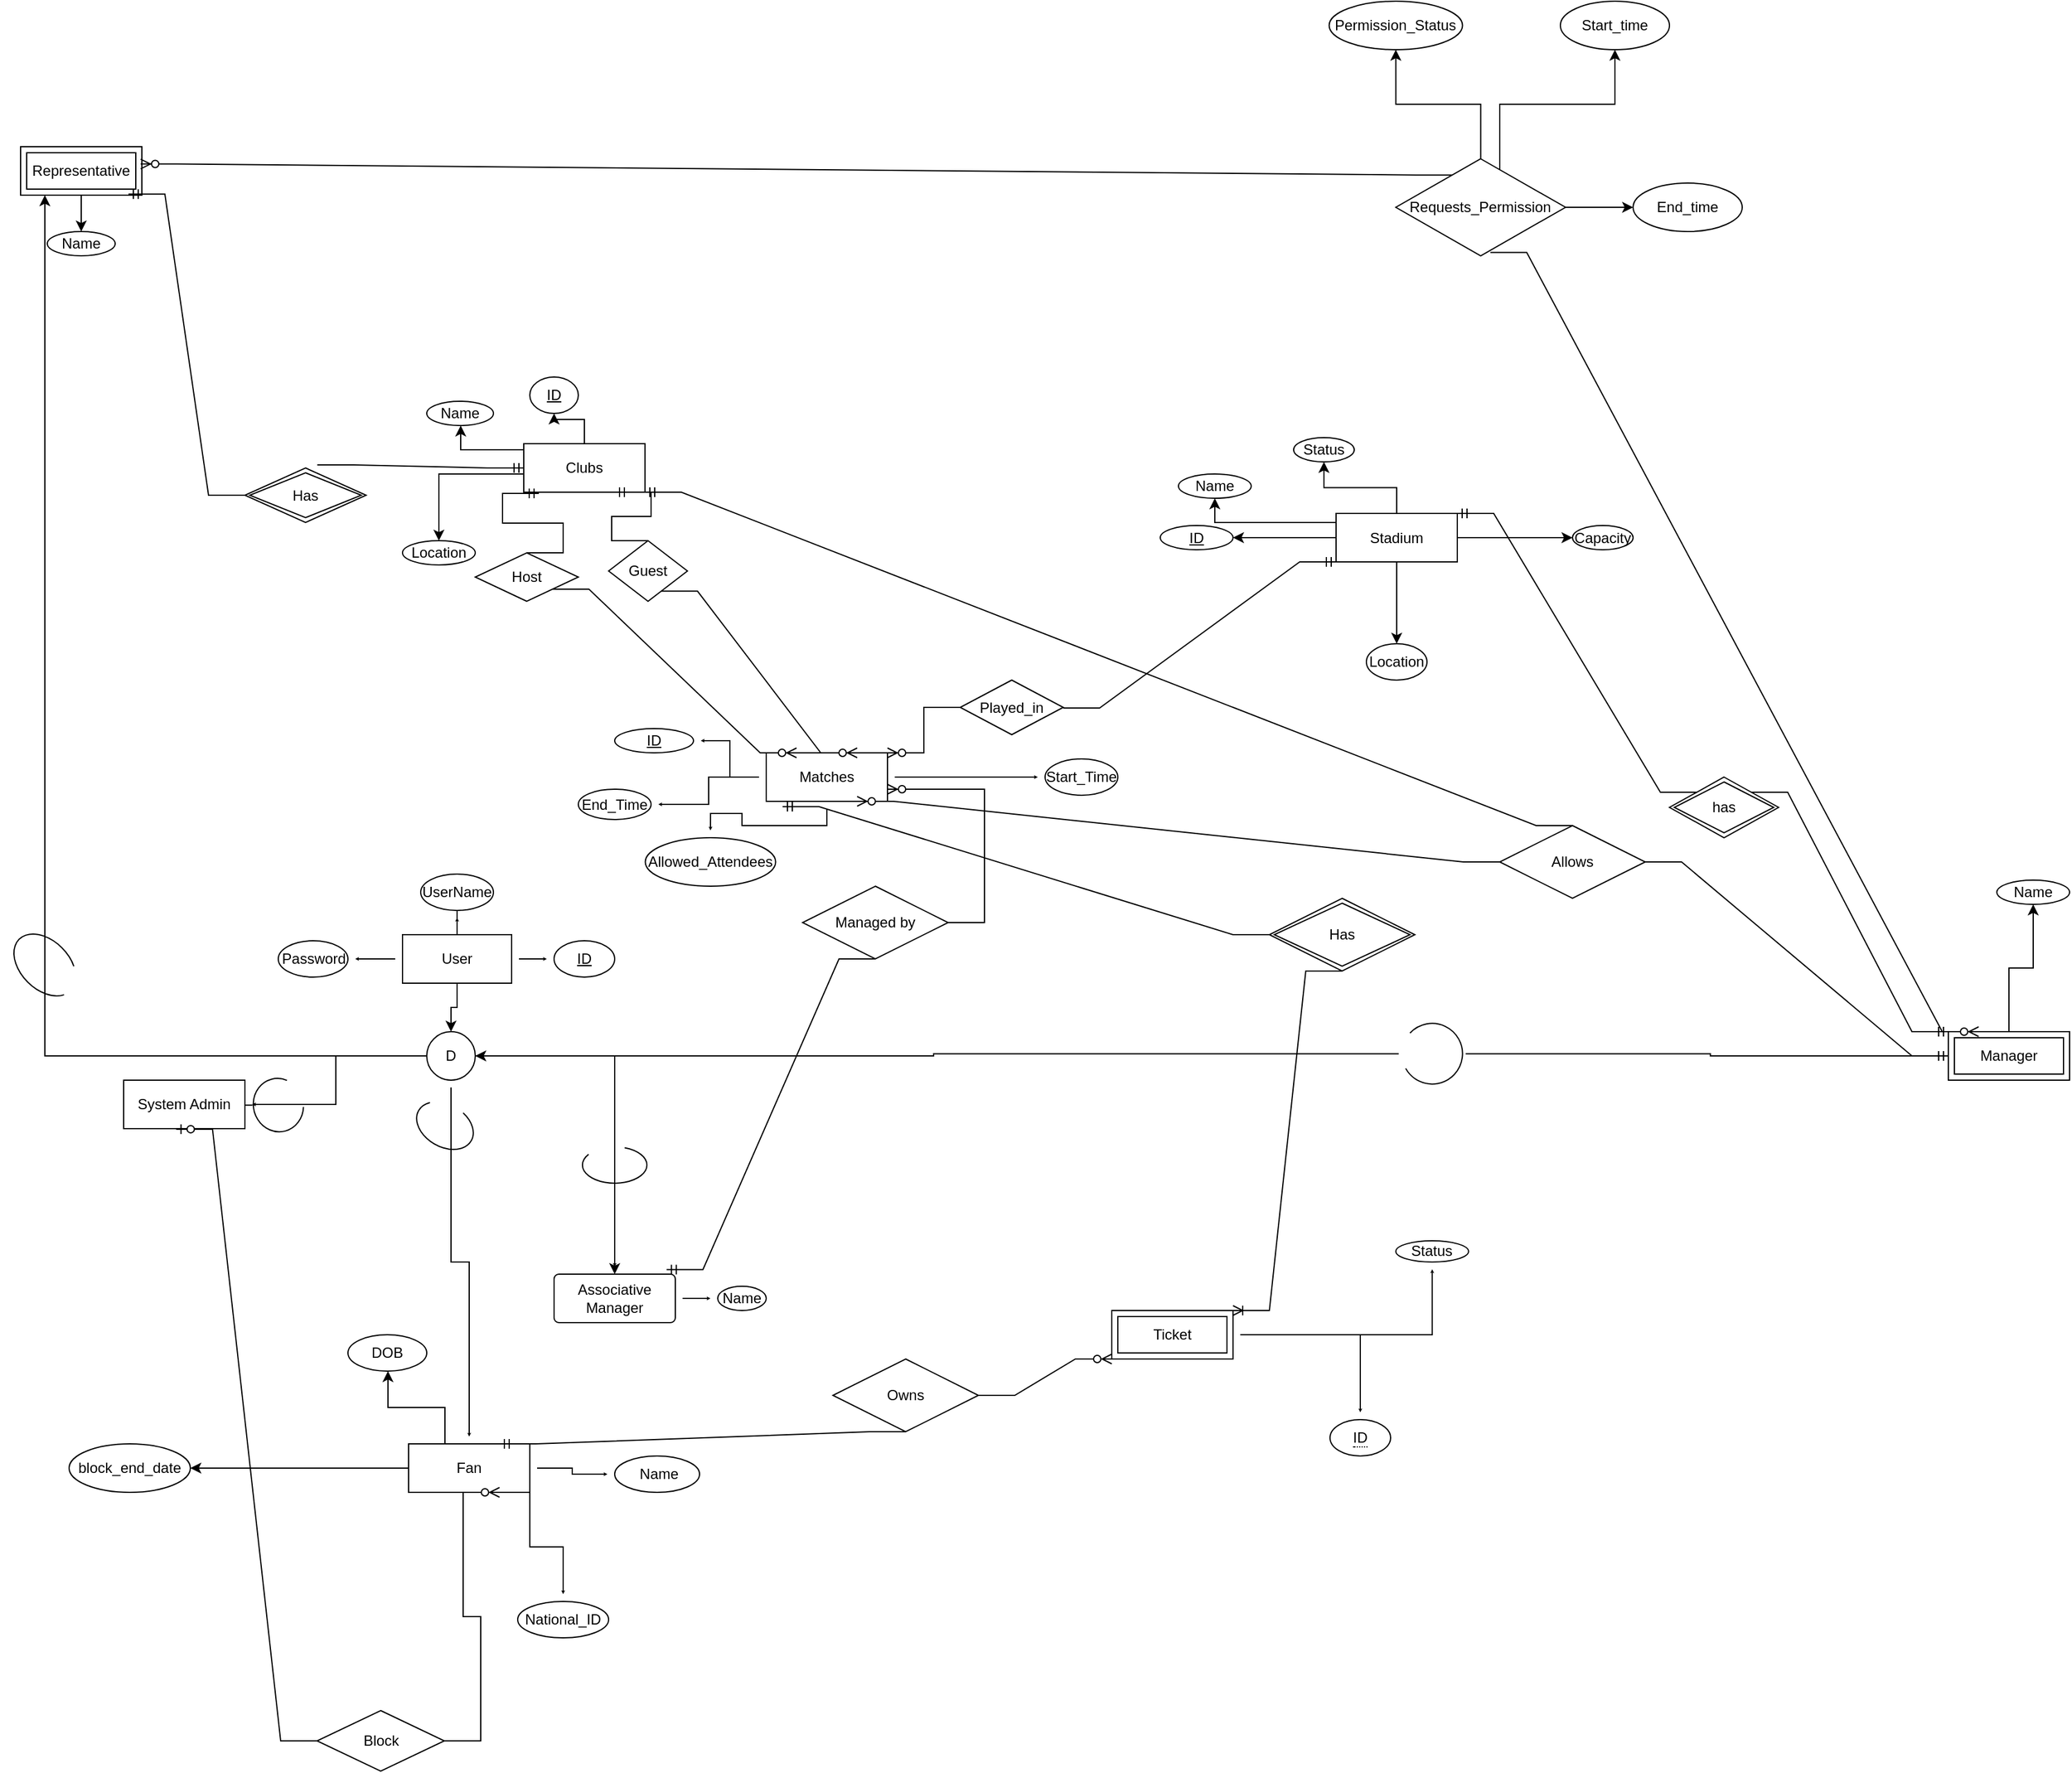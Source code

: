 <mxfile version="20.5.1" type="github">
  <diagram id="-QTC5YhXDy4I8rQjBGPy" name="Page-1">
    <mxGraphModel dx="2397" dy="1958" grid="1" gridSize="10" guides="1" tooltips="1" connect="1" arrows="1" fold="1" page="1" pageScale="1" pageWidth="827" pageHeight="1169" math="0" shadow="0">
      <root>
        <mxCell id="0" />
        <mxCell id="1" parent="0" />
        <mxCell id="gGllVryrbf8ipJSGgLWO-30" value="" style="edgeStyle=orthogonalEdgeStyle;rounded=0;orthogonalLoop=1;jettySize=auto;html=1;" parent="1" source="gGllVryrbf8ipJSGgLWO-13" target="gGllVryrbf8ipJSGgLWO-28" edge="1">
          <mxGeometry relative="1" as="geometry">
            <Array as="points">
              <mxPoint x="995" y="130" />
            </Array>
          </mxGeometry>
        </mxCell>
        <mxCell id="gGllVryrbf8ipJSGgLWO-36" value="" style="edgeStyle=orthogonalEdgeStyle;rounded=0;orthogonalLoop=1;jettySize=auto;html=1;" parent="1" source="gGllVryrbf8ipJSGgLWO-13" target="gGllVryrbf8ipJSGgLWO-33" edge="1">
          <mxGeometry relative="1" as="geometry" />
        </mxCell>
        <mxCell id="gGllVryrbf8ipJSGgLWO-41" value="" style="edgeStyle=orthogonalEdgeStyle;rounded=0;orthogonalLoop=1;jettySize=auto;html=1;" parent="1" source="gGllVryrbf8ipJSGgLWO-13" target="gGllVryrbf8ipJSGgLWO-38" edge="1">
          <mxGeometry relative="1" as="geometry" />
        </mxCell>
        <mxCell id="gGllVryrbf8ipJSGgLWO-43" value="" style="edgeStyle=orthogonalEdgeStyle;rounded=0;orthogonalLoop=1;jettySize=auto;html=1;" parent="1" source="gGllVryrbf8ipJSGgLWO-13" target="gGllVryrbf8ipJSGgLWO-42" edge="1">
          <mxGeometry relative="1" as="geometry" />
        </mxCell>
        <mxCell id="Ex0EIse3YdcYi0-qsqE2-28" value="" style="edgeStyle=orthogonalEdgeStyle;rounded=0;orthogonalLoop=1;jettySize=auto;html=1;" parent="1" source="gGllVryrbf8ipJSGgLWO-13" target="gGllVryrbf8ipJSGgLWO-32" edge="1">
          <mxGeometry relative="1" as="geometry" />
        </mxCell>
        <mxCell id="gGllVryrbf8ipJSGgLWO-13" value="Stadium" style="whiteSpace=wrap;html=1;align=center;" parent="1" vertex="1">
          <mxGeometry x="1095" y="122.5" width="100" height="40" as="geometry" />
        </mxCell>
        <mxCell id="gGllVryrbf8ipJSGgLWO-67" value="" style="edgeStyle=orthogonalEdgeStyle;rounded=0;orthogonalLoop=1;jettySize=auto;html=1;" parent="1" source="gGllVryrbf8ipJSGgLWO-14" target="gGllVryrbf8ipJSGgLWO-66" edge="1">
          <mxGeometry relative="1" as="geometry" />
        </mxCell>
        <mxCell id="gGllVryrbf8ipJSGgLWO-84" value="" style="edgeStyle=orthogonalEdgeStyle;rounded=0;orthogonalLoop=1;jettySize=auto;html=1;startSize=0;endSize=0;sourcePerimeterSpacing=6;targetPerimeterSpacing=6;" parent="1" source="gGllVryrbf8ipJSGgLWO-14" target="gGllVryrbf8ipJSGgLWO-83" edge="1">
          <mxGeometry relative="1" as="geometry" />
        </mxCell>
        <mxCell id="gGllVryrbf8ipJSGgLWO-86" value="" style="edgeStyle=orthogonalEdgeStyle;rounded=0;orthogonalLoop=1;jettySize=auto;html=1;startSize=0;endSize=0;sourcePerimeterSpacing=6;targetPerimeterSpacing=6;" parent="1" source="gGllVryrbf8ipJSGgLWO-14" target="gGllVryrbf8ipJSGgLWO-85" edge="1">
          <mxGeometry relative="1" as="geometry" />
        </mxCell>
        <mxCell id="gGllVryrbf8ipJSGgLWO-88" value="" style="edgeStyle=orthogonalEdgeStyle;rounded=0;orthogonalLoop=1;jettySize=auto;html=1;startSize=0;endSize=0;sourcePerimeterSpacing=6;targetPerimeterSpacing=6;" parent="1" source="gGllVryrbf8ipJSGgLWO-14" target="gGllVryrbf8ipJSGgLWO-87" edge="1">
          <mxGeometry relative="1" as="geometry" />
        </mxCell>
        <mxCell id="gGllVryrbf8ipJSGgLWO-14" value="User" style="whiteSpace=wrap;html=1;align=center;" parent="1" vertex="1">
          <mxGeometry x="325" y="470" width="90" height="40" as="geometry" />
        </mxCell>
        <mxCell id="gGllVryrbf8ipJSGgLWO-47" value="" style="edgeStyle=orthogonalEdgeStyle;rounded=0;orthogonalLoop=1;jettySize=auto;html=1;" parent="1" source="gGllVryrbf8ipJSGgLWO-12" target="gGllVryrbf8ipJSGgLWO-44" edge="1">
          <mxGeometry relative="1" as="geometry">
            <Array as="points">
              <mxPoint x="355" y="90" />
            </Array>
          </mxGeometry>
        </mxCell>
        <mxCell id="gGllVryrbf8ipJSGgLWO-48" value="" style="edgeStyle=orthogonalEdgeStyle;rounded=0;orthogonalLoop=1;jettySize=auto;html=1;" parent="1" source="gGllVryrbf8ipJSGgLWO-12" target="gGllVryrbf8ipJSGgLWO-45" edge="1">
          <mxGeometry relative="1" as="geometry">
            <Array as="points">
              <mxPoint x="373" y="70" />
            </Array>
          </mxGeometry>
        </mxCell>
        <mxCell id="gGllVryrbf8ipJSGgLWO-49" value="" style="edgeStyle=orthogonalEdgeStyle;rounded=0;orthogonalLoop=1;jettySize=auto;html=1;" parent="1" source="gGllVryrbf8ipJSGgLWO-12" target="gGllVryrbf8ipJSGgLWO-46" edge="1">
          <mxGeometry relative="1" as="geometry" />
        </mxCell>
        <mxCell id="gGllVryrbf8ipJSGgLWO-12" value="Clubs" style="whiteSpace=wrap;html=1;align=center;" parent="1" vertex="1">
          <mxGeometry x="425" y="65" width="100" height="40" as="geometry" />
        </mxCell>
        <mxCell id="gGllVryrbf8ipJSGgLWO-28" value="Name" style="ellipse;whiteSpace=wrap;html=1;align=center;" parent="1" vertex="1">
          <mxGeometry x="965" y="90" width="60" height="20" as="geometry" />
        </mxCell>
        <mxCell id="gGllVryrbf8ipJSGgLWO-32" value="Location" style="ellipse;whiteSpace=wrap;html=1;align=center;" parent="1" vertex="1">
          <mxGeometry x="1120" y="230" width="50" height="30" as="geometry" />
        </mxCell>
        <mxCell id="gGllVryrbf8ipJSGgLWO-33" value="ID" style="ellipse;whiteSpace=wrap;html=1;align=center;fontStyle=4;" parent="1" vertex="1">
          <mxGeometry x="950" y="132.5" width="60" height="20" as="geometry" />
        </mxCell>
        <mxCell id="gGllVryrbf8ipJSGgLWO-38" value="Capacity" style="ellipse;whiteSpace=wrap;html=1;align=center;" parent="1" vertex="1">
          <mxGeometry x="1290" y="132.5" width="50" height="20" as="geometry" />
        </mxCell>
        <mxCell id="gGllVryrbf8ipJSGgLWO-42" value="Status" style="ellipse;whiteSpace=wrap;html=1;align=center;" parent="1" vertex="1">
          <mxGeometry x="1060" y="60" width="50" height="20" as="geometry" />
        </mxCell>
        <mxCell id="gGllVryrbf8ipJSGgLWO-44" value="Location" style="ellipse;whiteSpace=wrap;html=1;align=center;" parent="1" vertex="1">
          <mxGeometry x="325" y="145" width="60" height="20" as="geometry" />
        </mxCell>
        <mxCell id="gGllVryrbf8ipJSGgLWO-45" value="Name" style="ellipse;whiteSpace=wrap;html=1;align=center;" parent="1" vertex="1">
          <mxGeometry x="345" y="30" width="55" height="20" as="geometry" />
        </mxCell>
        <mxCell id="gGllVryrbf8ipJSGgLWO-46" value="ID" style="ellipse;whiteSpace=wrap;html=1;align=center;fontStyle=4;" parent="1" vertex="1">
          <mxGeometry x="430" y="10" width="40" height="30" as="geometry" />
        </mxCell>
        <mxCell id="9b3V9Wi5WnPuCYdalmGk-65" value="" style="edgeStyle=orthogonalEdgeStyle;rounded=0;orthogonalLoop=1;jettySize=auto;html=1;" parent="1" source="gGllVryrbf8ipJSGgLWO-50" target="gGllVryrbf8ipJSGgLWO-53" edge="1">
          <mxGeometry relative="1" as="geometry" />
        </mxCell>
        <mxCell id="gGllVryrbf8ipJSGgLWO-50" value="Representative" style="shape=ext;margin=3;double=1;whiteSpace=wrap;html=1;align=center;" parent="1" vertex="1">
          <mxGeometry x="10" y="-180" width="100" height="40" as="geometry" />
        </mxCell>
        <mxCell id="gGllVryrbf8ipJSGgLWO-53" value="Name" style="ellipse;whiteSpace=wrap;html=1;align=center;" parent="1" vertex="1">
          <mxGeometry x="32" y="-110" width="56" height="20" as="geometry" />
        </mxCell>
        <mxCell id="gGllVryrbf8ipJSGgLWO-61" value="" style="edgeStyle=orthogonalEdgeStyle;rounded=0;orthogonalLoop=1;jettySize=auto;html=1;" parent="1" source="gGllVryrbf8ipJSGgLWO-57" target="gGllVryrbf8ipJSGgLWO-60" edge="1">
          <mxGeometry relative="1" as="geometry" />
        </mxCell>
        <mxCell id="9b3V9Wi5WnPuCYdalmGk-21" value="" style="edgeStyle=orthogonalEdgeStyle;rounded=0;orthogonalLoop=1;jettySize=auto;html=1;startArrow=none;" parent="1" source="9b3V9Wi5WnPuCYdalmGk-22" target="gGllVryrbf8ipJSGgLWO-66" edge="1">
          <mxGeometry relative="1" as="geometry" />
        </mxCell>
        <mxCell id="gGllVryrbf8ipJSGgLWO-57" value="Manager" style="shape=ext;margin=3;double=1;whiteSpace=wrap;html=1;align=center;" parent="1" vertex="1">
          <mxGeometry x="1600" y="550" width="100" height="40" as="geometry" />
        </mxCell>
        <mxCell id="gGllVryrbf8ipJSGgLWO-60" value="Name" style="ellipse;whiteSpace=wrap;html=1;align=center;" parent="1" vertex="1">
          <mxGeometry x="1640" y="425" width="60" height="20" as="geometry" />
        </mxCell>
        <mxCell id="gGllVryrbf8ipJSGgLWO-77" value="" style="edgeStyle=orthogonalEdgeStyle;rounded=0;orthogonalLoop=1;jettySize=auto;html=1;startSize=0;endSize=0;sourcePerimeterSpacing=6;targetPerimeterSpacing=6;" parent="1" source="gGllVryrbf8ipJSGgLWO-66" target="gGllVryrbf8ipJSGgLWO-76" edge="1">
          <mxGeometry relative="1" as="geometry" />
        </mxCell>
        <mxCell id="gGllVryrbf8ipJSGgLWO-79" value="" style="edgeStyle=orthogonalEdgeStyle;rounded=0;orthogonalLoop=1;jettySize=auto;html=1;startSize=0;endSize=0;targetPerimeterSpacing=6;startArrow=none;" parent="1" source="9b3V9Wi5WnPuCYdalmGk-28" target="gGllVryrbf8ipJSGgLWO-76" edge="1">
          <mxGeometry relative="1" as="geometry" />
        </mxCell>
        <mxCell id="gGllVryrbf8ipJSGgLWO-80" value="" style="edgeStyle=orthogonalEdgeStyle;rounded=0;orthogonalLoop=1;jettySize=auto;html=1;startSize=0;endSize=0;sourcePerimeterSpacing=6;targetPerimeterSpacing=6;" parent="1" source="gGllVryrbf8ipJSGgLWO-66" target="gGllVryrbf8ipJSGgLWO-78" edge="1">
          <mxGeometry relative="1" as="geometry" />
        </mxCell>
        <mxCell id="gGllVryrbf8ipJSGgLWO-82" value="" style="edgeStyle=orthogonalEdgeStyle;rounded=0;orthogonalLoop=1;jettySize=auto;html=1;startSize=0;endSize=0;sourcePerimeterSpacing=6;targetPerimeterSpacing=6;" parent="1" source="gGllVryrbf8ipJSGgLWO-66" target="gGllVryrbf8ipJSGgLWO-81" edge="1">
          <mxGeometry relative="1" as="geometry" />
        </mxCell>
        <mxCell id="9b3V9Wi5WnPuCYdalmGk-14" value="" style="edgeStyle=orthogonalEdgeStyle;rounded=0;orthogonalLoop=1;jettySize=auto;html=1;" parent="1" source="gGllVryrbf8ipJSGgLWO-66" target="gGllVryrbf8ipJSGgLWO-50" edge="1">
          <mxGeometry relative="1" as="geometry">
            <Array as="points">
              <mxPoint x="30" y="570" />
            </Array>
          </mxGeometry>
        </mxCell>
        <mxCell id="9b3V9Wi5WnPuCYdalmGk-15" value="" style="edgeStyle=orthogonalEdgeStyle;rounded=0;orthogonalLoop=1;jettySize=auto;html=1;" parent="1" source="gGllVryrbf8ipJSGgLWO-66" target="gGllVryrbf8ipJSGgLWO-78" edge="1">
          <mxGeometry relative="1" as="geometry" />
        </mxCell>
        <mxCell id="gGllVryrbf8ipJSGgLWO-66" value="D" style="ellipse;whiteSpace=wrap;html=1;aspect=fixed;" parent="1" vertex="1">
          <mxGeometry x="345" y="550" width="40" height="40" as="geometry" />
        </mxCell>
        <mxCell id="gGllVryrbf8ipJSGgLWO-76" value="System Admin" style="whiteSpace=wrap;html=1;align=center;" parent="1" vertex="1">
          <mxGeometry x="95" y="590" width="100" height="40" as="geometry" />
        </mxCell>
        <mxCell id="gGllVryrbf8ipJSGgLWO-90" value="" style="edgeStyle=orthogonalEdgeStyle;rounded=0;orthogonalLoop=1;jettySize=auto;html=1;startSize=0;endSize=0;sourcePerimeterSpacing=6;targetPerimeterSpacing=6;" parent="1" source="gGllVryrbf8ipJSGgLWO-78" target="gGllVryrbf8ipJSGgLWO-89" edge="1">
          <mxGeometry relative="1" as="geometry" />
        </mxCell>
        <mxCell id="gGllVryrbf8ipJSGgLWO-78" value="Associative Manager" style="rounded=1;arcSize=10;whiteSpace=wrap;html=1;align=center;" parent="1" vertex="1">
          <mxGeometry x="450" y="750" width="100" height="40" as="geometry" />
        </mxCell>
        <mxCell id="gGllVryrbf8ipJSGgLWO-96" value="" style="edgeStyle=orthogonalEdgeStyle;rounded=0;orthogonalLoop=1;jettySize=auto;html=1;startSize=0;endSize=0;sourcePerimeterSpacing=6;targetPerimeterSpacing=6;" parent="1" source="gGllVryrbf8ipJSGgLWO-81" target="gGllVryrbf8ipJSGgLWO-93" edge="1">
          <mxGeometry relative="1" as="geometry" />
        </mxCell>
        <mxCell id="gGllVryrbf8ipJSGgLWO-100" value="" style="edgeStyle=orthogonalEdgeStyle;rounded=0;orthogonalLoop=1;jettySize=auto;html=1;startSize=0;endSize=0;sourcePerimeterSpacing=6;targetPerimeterSpacing=6;exitX=1;exitY=1;exitDx=0;exitDy=0;" parent="1" source="gGllVryrbf8ipJSGgLWO-81" target="gGllVryrbf8ipJSGgLWO-94" edge="1">
          <mxGeometry relative="1" as="geometry" />
        </mxCell>
        <mxCell id="9b3V9Wi5WnPuCYdalmGk-45" value="" style="edgeStyle=orthogonalEdgeStyle;rounded=0;orthogonalLoop=1;jettySize=auto;html=1;" parent="1" source="gGllVryrbf8ipJSGgLWO-81" target="9b3V9Wi5WnPuCYdalmGk-44" edge="1">
          <mxGeometry relative="1" as="geometry" />
        </mxCell>
        <mxCell id="9b3V9Wi5WnPuCYdalmGk-47" value="" style="edgeStyle=orthogonalEdgeStyle;rounded=0;orthogonalLoop=1;jettySize=auto;html=1;" parent="1" source="gGllVryrbf8ipJSGgLWO-81" target="gGllVryrbf8ipJSGgLWO-91" edge="1">
          <mxGeometry relative="1" as="geometry">
            <Array as="points">
              <mxPoint x="360" y="860" />
              <mxPoint x="313" y="860" />
            </Array>
          </mxGeometry>
        </mxCell>
        <mxCell id="gGllVryrbf8ipJSGgLWO-81" value="Fan" style="whiteSpace=wrap;html=1;align=center;" parent="1" vertex="1">
          <mxGeometry x="330" y="890" width="100" height="40" as="geometry" />
        </mxCell>
        <mxCell id="gGllVryrbf8ipJSGgLWO-83" value="ID" style="ellipse;whiteSpace=wrap;html=1;align=center;fontStyle=4;" parent="1" vertex="1">
          <mxGeometry x="450" y="475" width="50" height="30" as="geometry" />
        </mxCell>
        <mxCell id="gGllVryrbf8ipJSGgLWO-85" value="UserName" style="ellipse;whiteSpace=wrap;html=1;align=center;" parent="1" vertex="1">
          <mxGeometry x="340" y="420" width="60" height="30" as="geometry" />
        </mxCell>
        <mxCell id="gGllVryrbf8ipJSGgLWO-87" value="Password" style="ellipse;whiteSpace=wrap;html=1;align=center;" parent="1" vertex="1">
          <mxGeometry x="222.5" y="475" width="57.5" height="30" as="geometry" />
        </mxCell>
        <mxCell id="gGllVryrbf8ipJSGgLWO-89" value="Name" style="ellipse;whiteSpace=wrap;html=1;align=center;" parent="1" vertex="1">
          <mxGeometry x="585" y="760" width="40" height="20" as="geometry" />
        </mxCell>
        <mxCell id="gGllVryrbf8ipJSGgLWO-91" value="DOB" style="ellipse;whiteSpace=wrap;html=1;align=center;" parent="1" vertex="1">
          <mxGeometry x="280" y="800" width="65" height="30" as="geometry" />
        </mxCell>
        <mxCell id="gGllVryrbf8ipJSGgLWO-93" value="&amp;nbsp;Name" style="ellipse;whiteSpace=wrap;html=1;align=center;" parent="1" vertex="1">
          <mxGeometry x="500" y="900" width="70" height="30" as="geometry" />
        </mxCell>
        <mxCell id="gGllVryrbf8ipJSGgLWO-94" value="National_ID" style="ellipse;whiteSpace=wrap;html=1;align=center;" parent="1" vertex="1">
          <mxGeometry x="420" y="1020" width="75" height="30" as="geometry" />
        </mxCell>
        <mxCell id="gGllVryrbf8ipJSGgLWO-106" value="" style="edgeStyle=orthogonalEdgeStyle;rounded=0;orthogonalLoop=1;jettySize=auto;html=1;startSize=0;endSize=0;sourcePerimeterSpacing=6;targetPerimeterSpacing=6;" parent="1" source="gGllVryrbf8ipJSGgLWO-104" target="gGllVryrbf8ipJSGgLWO-105" edge="1">
          <mxGeometry relative="1" as="geometry" />
        </mxCell>
        <mxCell id="gGllVryrbf8ipJSGgLWO-108" value="" style="edgeStyle=orthogonalEdgeStyle;rounded=0;orthogonalLoop=1;jettySize=auto;html=1;startSize=0;endSize=0;sourcePerimeterSpacing=6;targetPerimeterSpacing=6;" parent="1" source="gGllVryrbf8ipJSGgLWO-104" target="gGllVryrbf8ipJSGgLWO-107" edge="1">
          <mxGeometry relative="1" as="geometry">
            <Array as="points">
              <mxPoint x="675" y="340" />
            </Array>
          </mxGeometry>
        </mxCell>
        <mxCell id="gGllVryrbf8ipJSGgLWO-110" value="" style="edgeStyle=orthogonalEdgeStyle;rounded=0;orthogonalLoop=1;jettySize=auto;html=1;startSize=0;endSize=0;sourcePerimeterSpacing=6;targetPerimeterSpacing=6;" parent="1" source="gGllVryrbf8ipJSGgLWO-104" target="gGllVryrbf8ipJSGgLWO-109" edge="1">
          <mxGeometry relative="1" as="geometry" />
        </mxCell>
        <mxCell id="gGllVryrbf8ipJSGgLWO-112" value="" style="edgeStyle=orthogonalEdgeStyle;rounded=0;orthogonalLoop=1;jettySize=auto;html=1;startSize=0;endSize=0;sourcePerimeterSpacing=6;targetPerimeterSpacing=6;" parent="1" source="gGllVryrbf8ipJSGgLWO-104" target="gGllVryrbf8ipJSGgLWO-111" edge="1">
          <mxGeometry relative="1" as="geometry" />
        </mxCell>
        <mxCell id="gGllVryrbf8ipJSGgLWO-104" value="Matches" style="whiteSpace=wrap;html=1;align=center;" parent="1" vertex="1">
          <mxGeometry x="625" y="320" width="100" height="40" as="geometry" />
        </mxCell>
        <mxCell id="gGllVryrbf8ipJSGgLWO-105" value="ID" style="ellipse;whiteSpace=wrap;html=1;align=center;fontStyle=4;" parent="1" vertex="1">
          <mxGeometry x="500" y="300" width="65" height="20" as="geometry" />
        </mxCell>
        <mxCell id="gGllVryrbf8ipJSGgLWO-107" value="Start_Time" style="ellipse;whiteSpace=wrap;html=1;align=center;" parent="1" vertex="1">
          <mxGeometry x="855" y="325" width="60" height="30" as="geometry" />
        </mxCell>
        <mxCell id="gGllVryrbf8ipJSGgLWO-109" value="End_Time" style="ellipse;whiteSpace=wrap;html=1;align=center;" parent="1" vertex="1">
          <mxGeometry x="470" y="350" width="60" height="25" as="geometry" />
        </mxCell>
        <mxCell id="gGllVryrbf8ipJSGgLWO-111" value="Allowed_Attendees" style="ellipse;whiteSpace=wrap;html=1;align=center;" parent="1" vertex="1">
          <mxGeometry x="525.25" y="390" width="107.5" height="40" as="geometry" />
        </mxCell>
        <mxCell id="gGllVryrbf8ipJSGgLWO-115" value="" style="edgeStyle=orthogonalEdgeStyle;rounded=0;orthogonalLoop=1;jettySize=auto;html=1;startSize=0;endSize=0;sourcePerimeterSpacing=6;targetPerimeterSpacing=6;" parent="1" source="gGllVryrbf8ipJSGgLWO-113" target="gGllVryrbf8ipJSGgLWO-114" edge="1">
          <mxGeometry relative="1" as="geometry" />
        </mxCell>
        <mxCell id="gGllVryrbf8ipJSGgLWO-117" value="" style="edgeStyle=orthogonalEdgeStyle;rounded=0;orthogonalLoop=1;jettySize=auto;html=1;startSize=0;endSize=0;sourcePerimeterSpacing=6;targetPerimeterSpacing=6;" parent="1" source="gGllVryrbf8ipJSGgLWO-113" target="gGllVryrbf8ipJSGgLWO-116" edge="1">
          <mxGeometry relative="1" as="geometry" />
        </mxCell>
        <mxCell id="gGllVryrbf8ipJSGgLWO-113" value="Ticket" style="shape=ext;margin=3;double=1;whiteSpace=wrap;html=1;align=center;" parent="1" vertex="1">
          <mxGeometry x="910" y="780" width="100" height="40" as="geometry" />
        </mxCell>
        <mxCell id="gGllVryrbf8ipJSGgLWO-114" value="&lt;span style=&quot;border-bottom: 1px dotted&quot;&gt;ID&lt;/span&gt;" style="ellipse;whiteSpace=wrap;html=1;align=center;" parent="1" vertex="1">
          <mxGeometry x="1090" y="870" width="50" height="30" as="geometry" />
        </mxCell>
        <mxCell id="gGllVryrbf8ipJSGgLWO-116" value="Status" style="ellipse;whiteSpace=wrap;html=1;align=center;" parent="1" vertex="1">
          <mxGeometry x="1144.29" y="722.5" width="60" height="17.5" as="geometry" />
        </mxCell>
        <mxCell id="Ex0EIse3YdcYi0-qsqE2-4" value="" style="edgeStyle=entityRelationEdgeStyle;fontSize=12;html=1;endArrow=ERzeroToMany;startArrow=none;rounded=0;entryX=1;entryY=0.75;entryDx=0;entryDy=0;" parent="1" source="gGllVryrbf8ipJSGgLWO-118" target="gGllVryrbf8ipJSGgLWO-104" edge="1">
          <mxGeometry width="100" height="100" relative="1" as="geometry">
            <mxPoint x="775" y="600" as="sourcePoint" />
            <mxPoint x="795" y="360" as="targetPoint" />
          </mxGeometry>
        </mxCell>
        <mxCell id="gGllVryrbf8ipJSGgLWO-118" value="Managed by" style="shape=rhombus;perimeter=rhombusPerimeter;whiteSpace=wrap;html=1;align=center;" parent="1" vertex="1">
          <mxGeometry x="655" y="430" width="120" height="60" as="geometry" />
        </mxCell>
        <mxCell id="Ex0EIse3YdcYi0-qsqE2-5" value="" style="edgeStyle=entityRelationEdgeStyle;fontSize=12;html=1;endArrow=none;startArrow=ERmandOne;rounded=0;entryX=0.5;entryY=1;entryDx=0;entryDy=0;exitX=0.928;exitY=-0.094;exitDx=0;exitDy=0;exitPerimeter=0;" parent="1" source="gGllVryrbf8ipJSGgLWO-78" target="gGllVryrbf8ipJSGgLWO-118" edge="1">
          <mxGeometry width="100" height="100" relative="1" as="geometry">
            <mxPoint x="500" y="750" as="sourcePoint" />
            <mxPoint x="464" y="301.25" as="targetPoint" />
          </mxGeometry>
        </mxCell>
        <mxCell id="Ex0EIse3YdcYi0-qsqE2-30" value="Played_in" style="shape=rhombus;perimeter=rhombusPerimeter;whiteSpace=wrap;html=1;align=center;" parent="1" vertex="1">
          <mxGeometry x="785" y="260" width="85" height="45" as="geometry" />
        </mxCell>
        <mxCell id="Ex0EIse3YdcYi0-qsqE2-31" value="" style="edgeStyle=entityRelationEdgeStyle;fontSize=12;html=1;endArrow=ERzeroToMany;endFill=1;rounded=0;exitX=0;exitY=0.5;exitDx=0;exitDy=0;entryX=1;entryY=0;entryDx=0;entryDy=0;" parent="1" source="Ex0EIse3YdcYi0-qsqE2-30" target="gGllVryrbf8ipJSGgLWO-104" edge="1">
          <mxGeometry width="100" height="100" relative="1" as="geometry">
            <mxPoint x="725" y="325" as="sourcePoint" />
            <mxPoint x="825" y="225" as="targetPoint" />
          </mxGeometry>
        </mxCell>
        <mxCell id="Ex0EIse3YdcYi0-qsqE2-33" value="" style="edgeStyle=entityRelationEdgeStyle;fontSize=12;html=1;endArrow=ERmandOne;rounded=0;entryX=0;entryY=1;entryDx=0;entryDy=0;" parent="1" target="gGllVryrbf8ipJSGgLWO-13" edge="1">
          <mxGeometry width="100" height="100" relative="1" as="geometry">
            <mxPoint x="870" y="283" as="sourcePoint" />
            <mxPoint x="1080" y="-7" as="targetPoint" />
          </mxGeometry>
        </mxCell>
        <mxCell id="Ex0EIse3YdcYi0-qsqE2-36" value="" style="edgeStyle=entityRelationEdgeStyle;fontSize=12;html=1;endArrow=ERmandOne;startArrow=none;rounded=0;entryX=0;entryY=0.5;entryDx=0;entryDy=0;exitX=0.597;exitY=-0.056;exitDx=0;exitDy=0;exitPerimeter=0;" parent="1" source="Ex0EIse3YdcYi0-qsqE2-35" target="gGllVryrbf8ipJSGgLWO-12" edge="1">
          <mxGeometry width="100" height="100" relative="1" as="geometry">
            <mxPoint x="200" y="140" as="sourcePoint" />
            <mxPoint x="300" y="40" as="targetPoint" />
          </mxGeometry>
        </mxCell>
        <mxCell id="Ex0EIse3YdcYi0-qsqE2-37" style="edgeStyle=orthogonalEdgeStyle;rounded=0;orthogonalLoop=1;jettySize=auto;html=1;exitX=0.5;exitY=1;exitDx=0;exitDy=0;" parent="1" source="Ex0EIse3YdcYi0-qsqE2-35" target="Ex0EIse3YdcYi0-qsqE2-35" edge="1">
          <mxGeometry relative="1" as="geometry" />
        </mxCell>
        <mxCell id="Ex0EIse3YdcYi0-qsqE2-35" value="Has" style="shape=rhombus;double=1;perimeter=rhombusPerimeter;whiteSpace=wrap;html=1;align=center;" parent="1" vertex="1">
          <mxGeometry x="195" y="85" width="100" height="45" as="geometry" />
        </mxCell>
        <mxCell id="Ex0EIse3YdcYi0-qsqE2-38" value="" style="edgeStyle=entityRelationEdgeStyle;fontSize=12;html=1;endArrow=none;startArrow=ERmandOne;rounded=0;entryX=0;entryY=0.5;entryDx=0;entryDy=0;exitX=0.89;exitY=0.978;exitDx=0;exitDy=0;exitPerimeter=0;" parent="1" source="gGllVryrbf8ipJSGgLWO-50" target="Ex0EIse3YdcYi0-qsqE2-35" edge="1">
          <mxGeometry width="100" height="100" relative="1" as="geometry">
            <mxPoint x="70" y="-190" as="sourcePoint" />
            <mxPoint x="425" y="85" as="targetPoint" />
          </mxGeometry>
        </mxCell>
        <mxCell id="Ex0EIse3YdcYi0-qsqE2-46" value="" style="edgeStyle=entityRelationEdgeStyle;fontSize=12;html=1;endArrow=ERmandOne;startArrow=none;rounded=0;entryX=1;entryY=0;entryDx=0;entryDy=0;exitX=0;exitY=0;exitDx=0;exitDy=0;" parent="1" source="Ex0EIse3YdcYi0-qsqE2-39" target="gGllVryrbf8ipJSGgLWO-13" edge="1">
          <mxGeometry width="100" height="100" relative="1" as="geometry">
            <mxPoint x="1020" y="130" as="sourcePoint" />
            <mxPoint x="1120" y="30" as="targetPoint" />
          </mxGeometry>
        </mxCell>
        <mxCell id="Ex0EIse3YdcYi0-qsqE2-39" value="has" style="shape=rhombus;double=1;perimeter=rhombusPerimeter;whiteSpace=wrap;html=1;align=center;" parent="1" vertex="1">
          <mxGeometry x="1370" y="340" width="90" height="50" as="geometry" />
        </mxCell>
        <mxCell id="Ex0EIse3YdcYi0-qsqE2-47" value="" style="edgeStyle=entityRelationEdgeStyle;fontSize=12;html=1;endArrow=none;startArrow=ERmandOne;rounded=0;entryX=1;entryY=0;entryDx=0;entryDy=0;exitX=0;exitY=0;exitDx=0;exitDy=0;" parent="1" source="gGllVryrbf8ipJSGgLWO-57" target="Ex0EIse3YdcYi0-qsqE2-39" edge="1">
          <mxGeometry width="100" height="100" relative="1" as="geometry">
            <mxPoint x="960" y="210" as="sourcePoint" />
            <mxPoint x="775" y="20" as="targetPoint" />
          </mxGeometry>
        </mxCell>
        <mxCell id="Ex0EIse3YdcYi0-qsqE2-48" value="Allows" style="shape=rhombus;perimeter=rhombusPerimeter;whiteSpace=wrap;html=1;align=center;" parent="1" vertex="1">
          <mxGeometry x="1230" y="380" width="120" height="60" as="geometry" />
        </mxCell>
        <mxCell id="Ex0EIse3YdcYi0-qsqE2-51" value="" style="edgeStyle=entityRelationEdgeStyle;fontSize=12;html=1;endArrow=ERmandOne;rounded=0;entryX=1;entryY=1;entryDx=0;entryDy=0;exitX=0.5;exitY=0;exitDx=0;exitDy=0;" parent="1" source="Ex0EIse3YdcYi0-qsqE2-48" target="gGllVryrbf8ipJSGgLWO-12" edge="1">
          <mxGeometry width="100" height="100" relative="1" as="geometry">
            <mxPoint x="780" y="240" as="sourcePoint" />
            <mxPoint x="880" y="140" as="targetPoint" />
          </mxGeometry>
        </mxCell>
        <mxCell id="Ex0EIse3YdcYi0-qsqE2-56" style="edgeStyle=orthogonalEdgeStyle;rounded=0;orthogonalLoop=1;jettySize=auto;html=1;exitX=0.5;exitY=1;exitDx=0;exitDy=0;" parent="1" edge="1">
          <mxGeometry relative="1" as="geometry">
            <mxPoint x="640" y="287.5" as="sourcePoint" />
            <mxPoint x="640" y="287.5" as="targetPoint" />
          </mxGeometry>
        </mxCell>
        <mxCell id="Ex0EIse3YdcYi0-qsqE2-61" value="" style="edgeStyle=entityRelationEdgeStyle;fontSize=12;html=1;endArrow=ERzeroToMany;endFill=1;rounded=0;entryX=0.75;entryY=1;entryDx=0;entryDy=0;exitX=0;exitY=0.5;exitDx=0;exitDy=0;" parent="1" source="Ex0EIse3YdcYi0-qsqE2-48" target="gGllVryrbf8ipJSGgLWO-104" edge="1">
          <mxGeometry width="100" height="100" relative="1" as="geometry">
            <mxPoint x="727" y="470" as="sourcePoint" />
            <mxPoint x="827" y="370" as="targetPoint" />
          </mxGeometry>
        </mxCell>
        <mxCell id="Ex0EIse3YdcYi0-qsqE2-63" value="" style="edgeStyle=entityRelationEdgeStyle;fontSize=12;html=1;endArrow=ERmandOne;rounded=0;entryX=0;entryY=0.5;entryDx=0;entryDy=0;" parent="1" source="Ex0EIse3YdcYi0-qsqE2-48" target="gGllVryrbf8ipJSGgLWO-57" edge="1">
          <mxGeometry width="100" height="100" relative="1" as="geometry">
            <mxPoint x="886.5" y="270" as="sourcePoint" />
            <mxPoint x="943.5" y="250" as="targetPoint" />
          </mxGeometry>
        </mxCell>
        <mxCell id="Ex0EIse3YdcYi0-qsqE2-67" value="" style="edgeStyle=entityRelationEdgeStyle;fontSize=12;html=1;endArrow=ERoneToMany;startArrow=none;rounded=0;exitX=0.5;exitY=1;exitDx=0;exitDy=0;entryX=1;entryY=0;entryDx=0;entryDy=0;" parent="1" source="Ex0EIse3YdcYi0-qsqE2-65" target="gGllVryrbf8ipJSGgLWO-113" edge="1">
          <mxGeometry width="100" height="100" relative="1" as="geometry">
            <mxPoint x="700" y="580" as="sourcePoint" />
            <mxPoint x="920" y="820" as="targetPoint" />
          </mxGeometry>
        </mxCell>
        <mxCell id="Ex0EIse3YdcYi0-qsqE2-65" value="Has" style="shape=rhombus;double=1;perimeter=rhombusPerimeter;whiteSpace=wrap;html=1;align=center;" parent="1" vertex="1">
          <mxGeometry x="1040" y="440" width="120" height="60" as="geometry" />
        </mxCell>
        <mxCell id="Ex0EIse3YdcYi0-qsqE2-68" value="" style="edgeStyle=entityRelationEdgeStyle;fontSize=12;html=1;endArrow=none;startArrow=ERmandOne;rounded=0;entryX=0;entryY=0.5;entryDx=0;entryDy=0;exitX=0.135;exitY=1.11;exitDx=0;exitDy=0;exitPerimeter=0;" parent="1" source="gGllVryrbf8ipJSGgLWO-104" target="Ex0EIse3YdcYi0-qsqE2-65" edge="1">
          <mxGeometry width="100" height="100" relative="1" as="geometry">
            <mxPoint x="473.5" y="309.4" as="sourcePoint" />
            <mxPoint x="980" y="410" as="targetPoint" />
          </mxGeometry>
        </mxCell>
        <mxCell id="Ex0EIse3YdcYi0-qsqE2-70" value="" style="edgeStyle=entityRelationEdgeStyle;fontSize=12;html=1;endArrow=ERzeroToMany;startArrow=none;rounded=0;entryX=0;entryY=1;entryDx=0;entryDy=0;" parent="1" source="Ex0EIse3YdcYi0-qsqE2-69" target="gGllVryrbf8ipJSGgLWO-113" edge="1">
          <mxGeometry width="100" height="100" relative="1" as="geometry">
            <mxPoint x="400" y="700" as="sourcePoint" />
            <mxPoint x="850" y="530" as="targetPoint" />
          </mxGeometry>
        </mxCell>
        <mxCell id="Ex0EIse3YdcYi0-qsqE2-69" value="Owns" style="shape=rhombus;perimeter=rhombusPerimeter;whiteSpace=wrap;html=1;align=center;" parent="1" vertex="1">
          <mxGeometry x="680" y="820" width="120" height="60" as="geometry" />
        </mxCell>
        <mxCell id="Ex0EIse3YdcYi0-qsqE2-71" value="" style="edgeStyle=entityRelationEdgeStyle;fontSize=12;html=1;endArrow=none;startArrow=ERmandOne;rounded=0;entryX=0.5;entryY=1;entryDx=0;entryDy=0;exitX=0.75;exitY=0;exitDx=0;exitDy=0;" parent="1" source="gGllVryrbf8ipJSGgLWO-81" target="Ex0EIse3YdcYi0-qsqE2-69" edge="1">
          <mxGeometry width="100" height="100" relative="1" as="geometry">
            <mxPoint x="400" y="700" as="sourcePoint" />
            <mxPoint x="980" y="430" as="targetPoint" />
          </mxGeometry>
        </mxCell>
        <mxCell id="Ex0EIse3YdcYi0-qsqE2-74" value="Permission_Status" style="ellipse;whiteSpace=wrap;html=1;align=center;" parent="1" vertex="1">
          <mxGeometry x="1089.29" y="-300" width="110" height="40" as="geometry" />
        </mxCell>
        <mxCell id="Ex0EIse3YdcYi0-qsqE2-76" value="" style="edgeStyle=entityRelationEdgeStyle;fontSize=12;html=1;endArrow=ERzeroToMany;endFill=1;startArrow=none;rounded=0;entryX=0.25;entryY=0;entryDx=0;entryDy=0;exitX=0.557;exitY=0.966;exitDx=0;exitDy=0;exitPerimeter=0;" parent="1" source="Ex0EIse3YdcYi0-qsqE2-73" target="gGllVryrbf8ipJSGgLWO-57" edge="1">
          <mxGeometry width="100" height="100" relative="1" as="geometry">
            <mxPoint x="160" y="-60" as="sourcePoint" />
            <mxPoint x="1180" y="-60" as="targetPoint" />
          </mxGeometry>
        </mxCell>
        <mxCell id="Ex0EIse3YdcYi0-qsqE2-78" value="" style="edgeStyle=orthogonalEdgeStyle;rounded=0;orthogonalLoop=1;jettySize=auto;html=1;" parent="1" source="Ex0EIse3YdcYi0-qsqE2-73" target="Ex0EIse3YdcYi0-qsqE2-74" edge="1">
          <mxGeometry relative="1" as="geometry" />
        </mxCell>
        <mxCell id="f9ocBkbrwFCw9ClZZ6c2-7" value="" style="edgeStyle=orthogonalEdgeStyle;rounded=0;orthogonalLoop=1;jettySize=auto;html=1;" edge="1" parent="1" source="Ex0EIse3YdcYi0-qsqE2-73" target="f9ocBkbrwFCw9ClZZ6c2-2">
          <mxGeometry relative="1" as="geometry" />
        </mxCell>
        <mxCell id="f9ocBkbrwFCw9ClZZ6c2-8" value="" style="edgeStyle=orthogonalEdgeStyle;rounded=0;orthogonalLoop=1;jettySize=auto;html=1;" edge="1" parent="1" source="Ex0EIse3YdcYi0-qsqE2-73" target="f9ocBkbrwFCw9ClZZ6c2-1">
          <mxGeometry relative="1" as="geometry">
            <Array as="points">
              <mxPoint x="1230" y="-215" />
              <mxPoint x="1325" y="-215" />
            </Array>
          </mxGeometry>
        </mxCell>
        <mxCell id="Ex0EIse3YdcYi0-qsqE2-73" value="Requests_Permission" style="shape=rhombus;perimeter=rhombusPerimeter;whiteSpace=wrap;html=1;align=center;" parent="1" vertex="1">
          <mxGeometry x="1144.29" y="-170" width="140" height="80" as="geometry" />
        </mxCell>
        <mxCell id="Ex0EIse3YdcYi0-qsqE2-77" value="" style="edgeStyle=entityRelationEdgeStyle;fontSize=12;html=1;endArrow=none;endFill=1;startArrow=ERzeroToMany;rounded=0;entryX=0.25;entryY=0;entryDx=0;entryDy=0;exitX=0.99;exitY=0.357;exitDx=0;exitDy=0;exitPerimeter=0;" parent="1" source="gGllVryrbf8ipJSGgLWO-50" target="Ex0EIse3YdcYi0-qsqE2-73" edge="1">
          <mxGeometry width="100" height="100" relative="1" as="geometry">
            <mxPoint x="30" y="-180" as="sourcePoint" />
            <mxPoint x="985" y="210" as="targetPoint" />
          </mxGeometry>
        </mxCell>
        <mxCell id="Ex0EIse3YdcYi0-qsqE2-81" value="" style="edgeStyle=entityRelationEdgeStyle;fontSize=12;html=1;endArrow=ERzeroToMany;startArrow=none;rounded=0;exitX=1;exitY=0.5;exitDx=0;exitDy=0;entryX=0.75;entryY=1;entryDx=0;entryDy=0;" parent="1" source="Ex0EIse3YdcYi0-qsqE2-79" target="gGllVryrbf8ipJSGgLWO-81" edge="1">
          <mxGeometry width="100" height="100" relative="1" as="geometry">
            <mxPoint x="195" y="930" as="sourcePoint" />
            <mxPoint x="410" y="880" as="targetPoint" />
          </mxGeometry>
        </mxCell>
        <mxCell id="Ex0EIse3YdcYi0-qsqE2-79" value="Block" style="shape=rhombus;perimeter=rhombusPerimeter;whiteSpace=wrap;html=1;align=center;" parent="1" vertex="1">
          <mxGeometry x="254.5" y="1110" width="105" height="50" as="geometry" />
        </mxCell>
        <mxCell id="9b3V9Wi5WnPuCYdalmGk-7" value="" style="edgeStyle=entityRelationEdgeStyle;fontSize=12;html=1;endArrow=ERzeroToMany;startArrow=none;rounded=0;entryX=0.25;entryY=0;entryDx=0;entryDy=0;exitX=0;exitY=0;exitDx=0;exitDy=0;" parent="1" source="9b3V9Wi5WnPuCYdalmGk-1" target="gGllVryrbf8ipJSGgLWO-104" edge="1">
          <mxGeometry width="100" height="100" relative="1" as="geometry">
            <mxPoint x="460" y="160" as="sourcePoint" />
            <mxPoint x="350" y="170" as="targetPoint" />
          </mxGeometry>
        </mxCell>
        <mxCell id="9b3V9Wi5WnPuCYdalmGk-1" value="Host" style="shape=rhombus;perimeter=rhombusPerimeter;whiteSpace=wrap;html=1;align=center;direction=west;" parent="1" vertex="1">
          <mxGeometry x="385" y="155" width="85" height="40" as="geometry" />
        </mxCell>
        <mxCell id="9b3V9Wi5WnPuCYdalmGk-8" value="" style="edgeStyle=entityRelationEdgeStyle;fontSize=12;html=1;endArrow=none;startArrow=ERmandOne;rounded=0;exitX=0.125;exitY=1.025;exitDx=0;exitDy=0;exitPerimeter=0;entryX=0.5;entryY=1;entryDx=0;entryDy=0;" parent="1" source="gGllVryrbf8ipJSGgLWO-12" target="9b3V9Wi5WnPuCYdalmGk-1" edge="1">
          <mxGeometry width="100" height="100" relative="1" as="geometry">
            <mxPoint x="437.5" y="106.0" as="sourcePoint" />
            <mxPoint x="450" y="185" as="targetPoint" />
          </mxGeometry>
        </mxCell>
        <mxCell id="9b3V9Wi5WnPuCYdalmGk-9" value="" style="edgeStyle=entityRelationEdgeStyle;fontSize=12;html=1;endArrow=ERzeroToMany;startArrow=none;rounded=0;entryX=0.75;entryY=0;entryDx=0;entryDy=0;exitX=0.75;exitY=1;exitDx=0;exitDy=0;" parent="1" source="9b3V9Wi5WnPuCYdalmGk-2" target="gGllVryrbf8ipJSGgLWO-104" edge="1">
          <mxGeometry width="100" height="100" relative="1" as="geometry">
            <mxPoint x="500" y="240" as="sourcePoint" />
            <mxPoint x="600" y="140" as="targetPoint" />
          </mxGeometry>
        </mxCell>
        <mxCell id="9b3V9Wi5WnPuCYdalmGk-2" value="Guest" style="shape=rhombus;perimeter=rhombusPerimeter;whiteSpace=wrap;html=1;align=center;" parent="1" vertex="1">
          <mxGeometry x="495" y="145" width="65" height="50" as="geometry" />
        </mxCell>
        <mxCell id="9b3V9Wi5WnPuCYdalmGk-12" value="" style="edgeStyle=entityRelationEdgeStyle;fontSize=12;html=1;endArrow=none;startArrow=ERmandOne;rounded=0;exitX=0.75;exitY=1;exitDx=0;exitDy=0;entryX=0.5;entryY=0;entryDx=0;entryDy=0;" parent="1" source="gGllVryrbf8ipJSGgLWO-12" target="9b3V9Wi5WnPuCYdalmGk-2" edge="1">
          <mxGeometry width="100" height="100" relative="1" as="geometry">
            <mxPoint x="500" y="105" as="sourcePoint" />
            <mxPoint x="513" y="150" as="targetPoint" />
          </mxGeometry>
        </mxCell>
        <mxCell id="9b3V9Wi5WnPuCYdalmGk-22" value="" style="verticalLabelPosition=bottom;verticalAlign=top;html=1;shape=mxgraph.basic.arc;startAngle=0.3;endAngle=0.1;direction=west;rotation=25;" parent="1" vertex="1">
          <mxGeometry x="1149.29" y="543.19" width="50" height="50" as="geometry" />
        </mxCell>
        <mxCell id="9b3V9Wi5WnPuCYdalmGk-23" value="" style="edgeStyle=orthogonalEdgeStyle;rounded=0;orthogonalLoop=1;jettySize=auto;html=1;endArrow=none;" parent="1" source="gGllVryrbf8ipJSGgLWO-57" target="9b3V9Wi5WnPuCYdalmGk-22" edge="1">
          <mxGeometry relative="1" as="geometry">
            <mxPoint x="1600" y="570" as="sourcePoint" />
            <mxPoint x="385" y="570" as="targetPoint" />
          </mxGeometry>
        </mxCell>
        <mxCell id="9b3V9Wi5WnPuCYdalmGk-24" value="" style="verticalLabelPosition=bottom;verticalAlign=top;html=1;shape=mxgraph.basic.arc;startAngle=0.3;endAngle=0.1;rotation=45;" parent="1" vertex="1">
          <mxGeometry y="475" width="60" height="40" as="geometry" />
        </mxCell>
        <mxCell id="9b3V9Wi5WnPuCYdalmGk-26" value="" style="verticalLabelPosition=bottom;verticalAlign=top;html=1;shape=mxgraph.basic.arc;startAngle=0.3;endAngle=0.1;direction=north;rotation=30;" parent="1" vertex="1">
          <mxGeometry x="335" y="610" width="50" height="35" as="geometry" />
        </mxCell>
        <mxCell id="9b3V9Wi5WnPuCYdalmGk-28" value="" style="verticalLabelPosition=bottom;verticalAlign=top;html=1;shape=mxgraph.basic.arc;startAngle=0.3;endAngle=0.1;rotation=-105;direction=south;" parent="1" vertex="1">
          <mxGeometry x="200.5" y="590" width="44.23" height="41.15" as="geometry" />
        </mxCell>
        <mxCell id="9b3V9Wi5WnPuCYdalmGk-30" value="" style="verticalLabelPosition=bottom;verticalAlign=top;html=1;shape=mxgraph.basic.arc;startAngle=0.3;endAngle=0.1;direction=north;" parent="1" vertex="1">
          <mxGeometry x="473.405" y="645.005" width="53.19" height="30" as="geometry" />
        </mxCell>
        <mxCell id="9b3V9Wi5WnPuCYdalmGk-44" value="block_end_date" style="ellipse;whiteSpace=wrap;html=1;align=center;" parent="1" vertex="1">
          <mxGeometry x="50" y="890" width="100" height="40" as="geometry" />
        </mxCell>
        <mxCell id="9b3V9Wi5WnPuCYdalmGk-67" value="" style="edgeStyle=entityRelationEdgeStyle;fontSize=12;html=1;endArrow=ERzeroToOne;endFill=1;rounded=0;entryX=0.433;entryY=1.011;entryDx=0;entryDy=0;entryPerimeter=0;exitX=0;exitY=0.5;exitDx=0;exitDy=0;" parent="1" source="Ex0EIse3YdcYi0-qsqE2-79" target="gGllVryrbf8ipJSGgLWO-76" edge="1">
          <mxGeometry width="100" height="100" relative="1" as="geometry">
            <mxPoint x="110" y="840" as="sourcePoint" />
            <mxPoint x="210" y="740" as="targetPoint" />
          </mxGeometry>
        </mxCell>
        <mxCell id="f9ocBkbrwFCw9ClZZ6c2-1" value="Start_time" style="ellipse;whiteSpace=wrap;html=1;align=center;" vertex="1" parent="1">
          <mxGeometry x="1280" y="-300" width="90" height="40" as="geometry" />
        </mxCell>
        <mxCell id="f9ocBkbrwFCw9ClZZ6c2-2" value="End_time" style="ellipse;whiteSpace=wrap;html=1;align=center;" vertex="1" parent="1">
          <mxGeometry x="1340" y="-150" width="90" height="40" as="geometry" />
        </mxCell>
      </root>
    </mxGraphModel>
  </diagram>
</mxfile>
